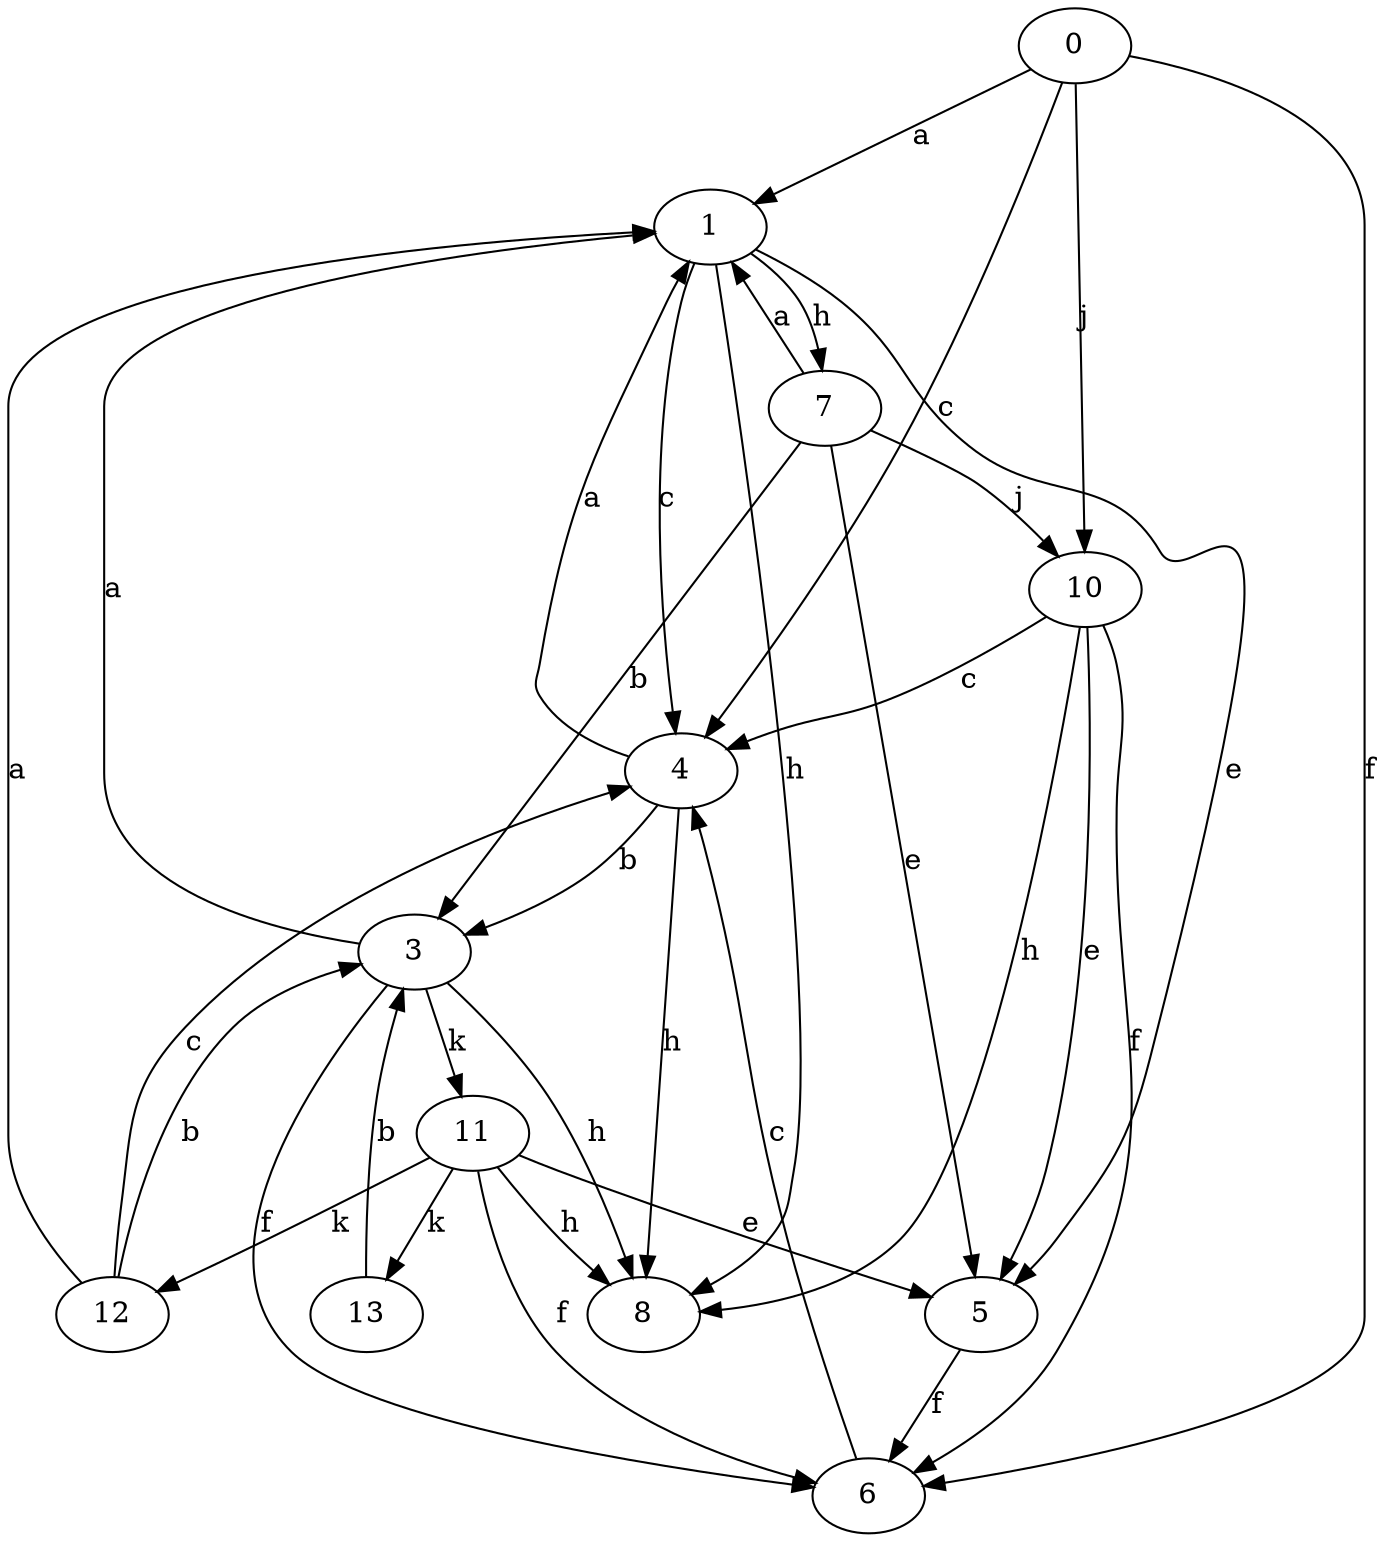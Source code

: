 strict digraph  {
1;
3;
4;
5;
6;
7;
0;
8;
10;
11;
12;
13;
1 -> 4  [label=c];
1 -> 5  [label=e];
1 -> 7  [label=h];
1 -> 8  [label=h];
3 -> 1  [label=a];
3 -> 6  [label=f];
3 -> 8  [label=h];
3 -> 11  [label=k];
4 -> 1  [label=a];
4 -> 3  [label=b];
4 -> 8  [label=h];
5 -> 6  [label=f];
6 -> 4  [label=c];
7 -> 1  [label=a];
7 -> 3  [label=b];
7 -> 5  [label=e];
7 -> 10  [label=j];
0 -> 1  [label=a];
0 -> 4  [label=c];
0 -> 6  [label=f];
0 -> 10  [label=j];
10 -> 4  [label=c];
10 -> 5  [label=e];
10 -> 6  [label=f];
10 -> 8  [label=h];
11 -> 5  [label=e];
11 -> 6  [label=f];
11 -> 8  [label=h];
11 -> 12  [label=k];
11 -> 13  [label=k];
12 -> 1  [label=a];
12 -> 3  [label=b];
12 -> 4  [label=c];
13 -> 3  [label=b];
}

